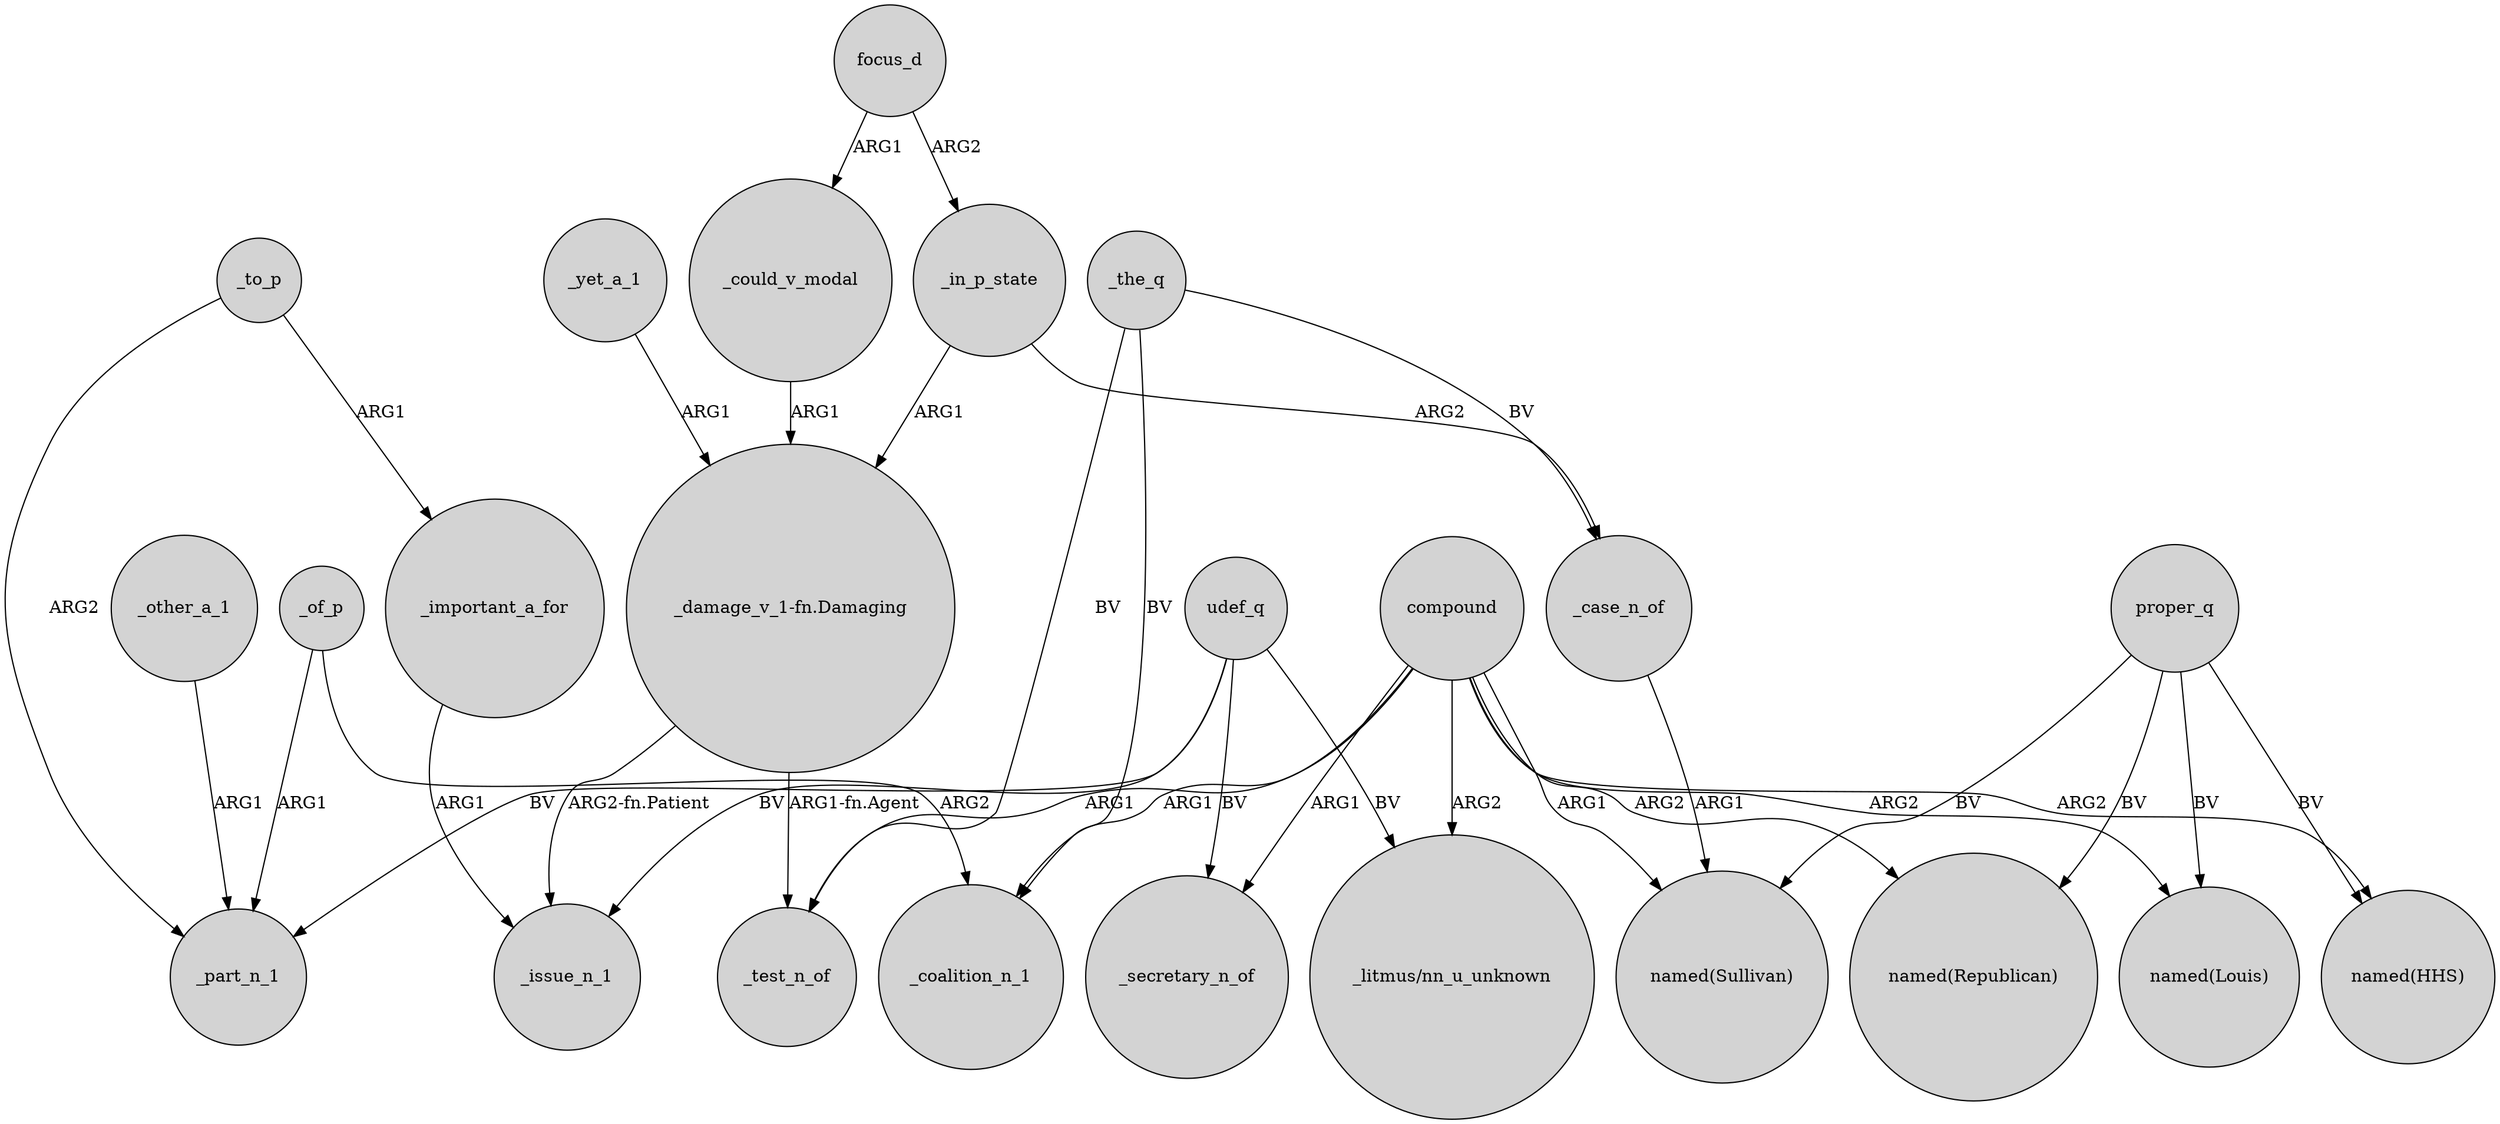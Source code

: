 digraph {
	node [shape=circle style=filled]
	_case_n_of -> "named(Sullivan)" [label=ARG1]
	_the_q -> _test_n_of [label=BV]
	udef_q -> _secretary_n_of [label=BV]
	_yet_a_1 -> "_damage_v_1-fn.Damaging" [label=ARG1]
	compound -> "named(Republican)" [label=ARG2]
	_to_p -> _important_a_for [label=ARG1]
	proper_q -> "named(Louis)" [label=BV]
	_the_q -> _case_n_of [label=BV]
	focus_d -> _in_p_state [label=ARG2]
	focus_d -> _could_v_modal [label=ARG1]
	_of_p -> _part_n_1 [label=ARG1]
	_important_a_for -> _issue_n_1 [label=ARG1]
	"_damage_v_1-fn.Damaging" -> _issue_n_1 [label="ARG2-fn.Patient"]
	proper_q -> "named(Republican)" [label=BV]
	proper_q -> "named(Sullivan)" [label=BV]
	compound -> "_litmus/nn_u_unknown" [label=ARG2]
	_the_q -> _coalition_n_1 [label=BV]
	_in_p_state -> _case_n_of [label=ARG2]
	compound -> "named(Sullivan)" [label=ARG1]
	_other_a_1 -> _part_n_1 [label=ARG1]
	udef_q -> _issue_n_1 [label=BV]
	compound -> _test_n_of [label=ARG1]
	udef_q -> _part_n_1 [label=BV]
	proper_q -> "named(HHS)" [label=BV]
	_in_p_state -> "_damage_v_1-fn.Damaging" [label=ARG1]
	_could_v_modal -> "_damage_v_1-fn.Damaging" [label=ARG1]
	compound -> "named(HHS)" [label=ARG2]
	compound -> "named(Louis)" [label=ARG2]
	"_damage_v_1-fn.Damaging" -> _test_n_of [label="ARG1-fn.Agent"]
	_to_p -> _part_n_1 [label=ARG2]
	compound -> _secretary_n_of [label=ARG1]
	compound -> _coalition_n_1 [label=ARG1]
	udef_q -> "_litmus/nn_u_unknown" [label=BV]
	_of_p -> _coalition_n_1 [label=ARG2]
}
